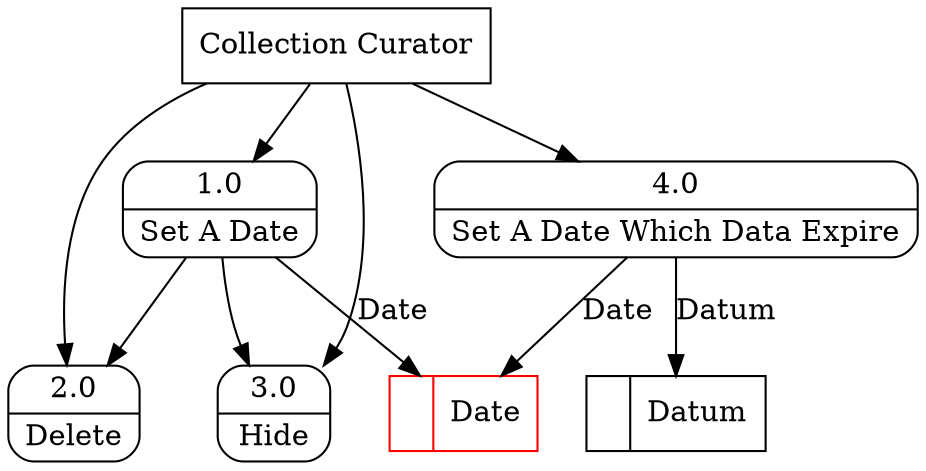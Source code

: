digraph dfd2{ 
node[shape=record]
200 [label="<f0>  |<f1> Date " color=red];
201 [label="<f0>  |<f1> Datum " ];
202 [label="Collection Curator" shape=box];
203 [label="{<f0> 1.0|<f1> Set A Date }" shape=Mrecord];
204 [label="{<f0> 2.0|<f1> Delete }" shape=Mrecord];
205 [label="{<f0> 3.0|<f1> Hide }" shape=Mrecord];
206 [label="{<f0> 4.0|<f1> Set A Date Which Data Expire }" shape=Mrecord];
202 -> 203
202 -> 204
202 -> 205
202 -> 206
203 -> 204
203 -> 205
203 -> 200 [label="Date"]
206 -> 200 [label="Date"]
206 -> 201 [label="Datum"]
}
